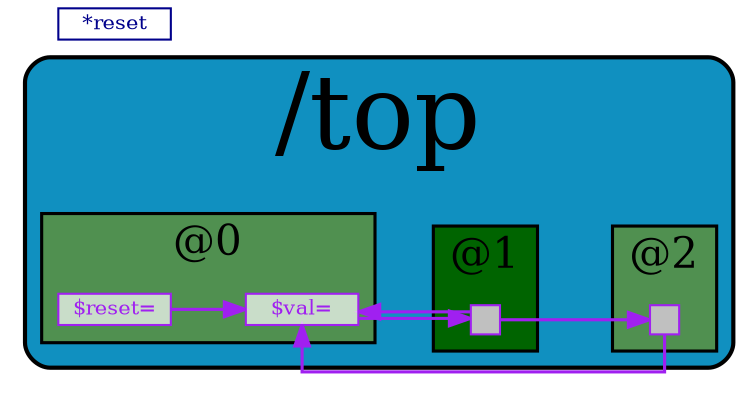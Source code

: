 // Generated by SandPiper(TM) 1.9-2018/02/11-beta from Redwood EDA.
// (Installed here: /home/devel/SandPiper_1.9-2018_02_11-beta_distro.)
// Redwood EDA does not claim intellectual property rights to this file and provides no warranty regarding its correctness or quality.


// Transaction Flow Graph:

strict digraph "top.tlv" {
   graph [layout = dot, rankdir = "LR", outputorder = edgesfirst, splines = ortho];
   node [layer = 4, shape = star, height = 0.02, style = filled, fontsize = 10, fontcolor = "purple", color = "purple", fillcolor = "#ffffffb0", penwidth = 1.0, margin = "0.03,0.03"];
   edge [layer = 3, weight = 4, penwidth = 1.5, color = "purple", fontcolor = "#00D000", labelfontcolor = "purple"];
   subgraph "cluster." {
      fillcolor = "#1090c0"
      style = "filled,rounded"
      penwidth = 2.0
      fontsize = 50
      tooltip = "/top"
      id = "id0{logical_entity=#Q##Q#}"
      label = "/top"
      subgraph "cluster.stage0" {
         "$reset@0" [fillcolor = "#ffffffb0", shape = box, label = "$reset=", id = "id1{logical_entity=#Q#$reset#Q#}", tooltip = "$reset = *reset;"];
      }
      subgraph "cluster.stage0" {
         "$val@0" [fillcolor = "#ffffffb0", shape = box, label = "$val=", id = "id2{logical_entity=#Q#$val#Q#}", tooltip = "$val[15:0] = $reset ? 1 : >>1$val + >>2$val;"];
      }
      subgraph "cluster.stage1" {
         "$val@1" [label = "", shape = box, fixedsize = true, width = 0.2, height = 0.2, penwidth = 1.0, shape = box, fillcolor = grey];
      }
      subgraph "cluster.stage2" {
         "$val@2" [label = "", shape = box, fixedsize = true, width = 0.2, height = 0.2, penwidth = 1.0, shape = box, fillcolor = grey];
      }
      subgraph "cluster.stage0" {
         style = "filled"
         fontsize = 20
         penwidth = 1.5
         label = "@0"
         id = "id8{logical_entity=#Q#|none@0#Q#}"
         tooltip = "@0"
         fillcolor = "#509050"
      }
      subgraph "cluster.stage1" {
         style = "filled"
         fontsize = 20
         penwidth = 1.5
         label = "@1"
         id = "id9{logical_entity=#Q#|none@2#Q#}"
         tooltip = "@1"
         fillcolor = "darkgreen"
      }
      subgraph "cluster.stage2" {
         style = "filled"
         fontsize = 20
         penwidth = 1.5
         label = "@2"
         id = "id10{logical_entity=#Q#|none@4#Q#}"
         tooltip = "@2"
         fillcolor = "#509050"
      }
      subgraph "cluster.|none" {
         fillcolor = "orange"
         style = "filled,rounded"
         penwidth = 2.5
         fontsize = 50
         tooltip = "|none"
         id = "id11{logical_entity=#Q#|none#Q#}"
         label = "|none"
      }
   }

"*reset" [shape = box, color = "#00008b", fontcolor = "#00008b", fillcolor = white];

"$val@0" -> "$val@1" [id = "id3{logical_entity=#Q#$val#Q#}", weight = 10]
"$val@1" -> "$val@2" [id = "id4{logical_entity=#Q#$val#Q#}", weight = 10]
"$reset@0" -> "$val@0" [id = "id5{logical_entity=#Q#$reset#Q#}", weight = 2, tooltip = "$reset"]
"$val@1" -> "$val@0" [id = "id6{logical_entity=#Q#$val#Q#}", weight = 1, tooltip = "$val>>1"]
"$val@2" -> "$val@0" [id = "id7{logical_entity=#Q#$val#Q#}", weight = 1, tooltip = "$val>>2"]
}